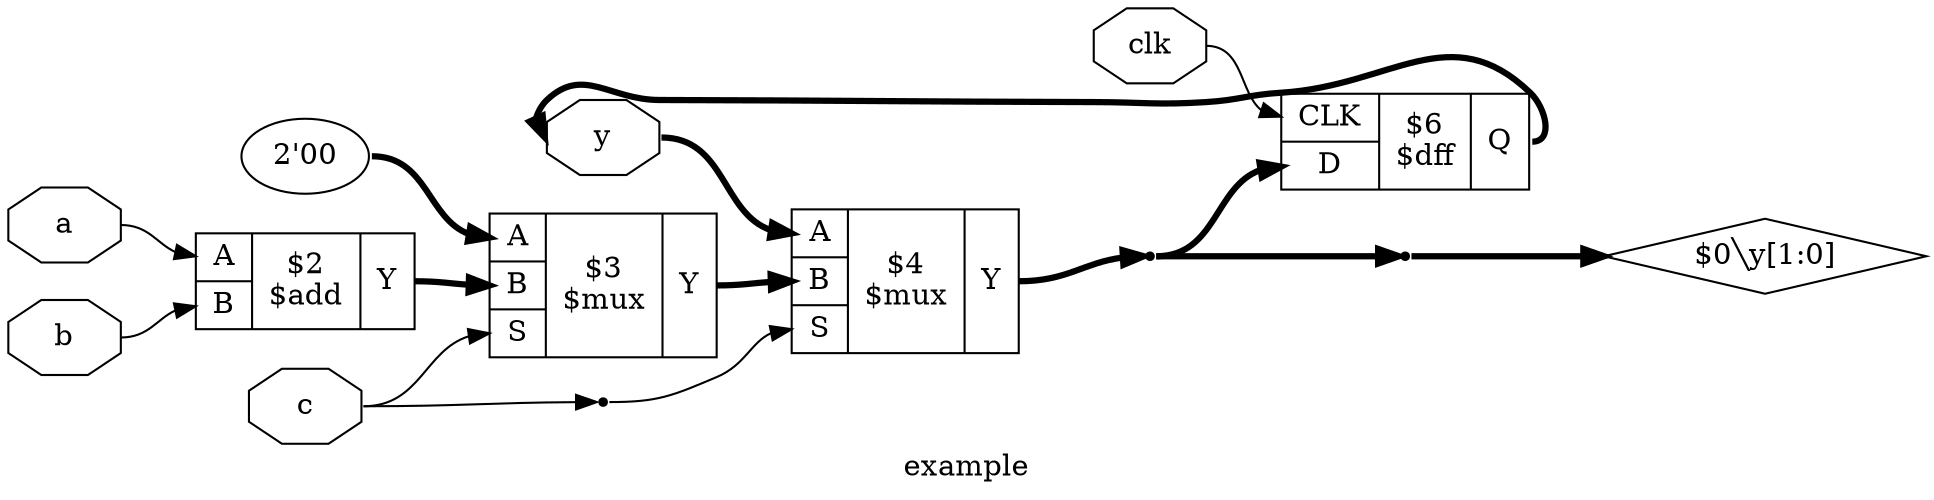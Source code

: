 digraph "example" {
label="example";
rankdir="LR";
remincross=true;
n6 [ shape=octagon, label="y", color="black", fontcolor="black"];
n7 [ shape=octagon, label="c", color="black", fontcolor="black"];
n8 [ shape=octagon, label="b", color="black", fontcolor="black"];
n9 [ shape=octagon, label="a", color="black", fontcolor="black"];
n10 [ shape=octagon, label="clk", color="black", fontcolor="black"];
c14 [ shape=record, label="{{<p11> CLK|<p12> D}|$6\n$dff|{<p13> Q}}",  ];
c19 [ shape=record, label="{{<p15> A|<p16> B|<p17> S}|$4\n$mux|{<p18> Y}}",  ];
v0 [ label="2'00" ];
c20 [ shape=record, label="{{<p15> A|<p16> B|<p17> S}|$3\n$mux|{<p18> Y}}",  ];
c21 [ shape=record, label="{{<p15> A|<p16> B}|$2\n$add|{<p18> Y}}",  ];
x1 [shape=point, ];
x2 [shape=point, ];
n1 [ shape=point ];
c19:p18:e -> n1:w [color="black", fontcolor="black", style="setlinewidth(3)", label=""];
n1:e -> c14:p12:w [color="black", fontcolor="black", style="setlinewidth(3)", label=""];
n1:e -> x2:w [color="black", fontcolor="black", style="setlinewidth(3)", label=""];
n10:e -> c14:p11:w [color="black", fontcolor="black", label=""];
x1:e -> c19:p17:w [color="black", fontcolor="black", label=""];
c20:p18:e -> c19:p16:w [color="black", fontcolor="black", style="setlinewidth(3)", label=""];
c21:p18:e -> c20:p16:w [color="black", fontcolor="black", style="setlinewidth(3)", label=""];
n5 [ shape=diamond, label="$0&#9586;y[1:0]" ];
x2:e -> n5:w [color="black", fontcolor="black", style="setlinewidth(3)", label=""];
c14:p13:e -> n6:w [color="black", fontcolor="black", style="setlinewidth(3)", label=""];
n6:e -> c19:p15:w [color="black", fontcolor="black", style="setlinewidth(3)", label=""];
n7:e -> c20:p17:w [color="black", fontcolor="black", label=""];
n7:e -> x1:w [color="black", fontcolor="black", label=""];
n8:e -> c21:p16:w [color="black", fontcolor="black", label=""];
n9:e -> c21:p15:w [color="black", fontcolor="black", label=""];
v0:e -> c20:p15:w [color="black", fontcolor="black", style="setlinewidth(3)", label=""];
}
